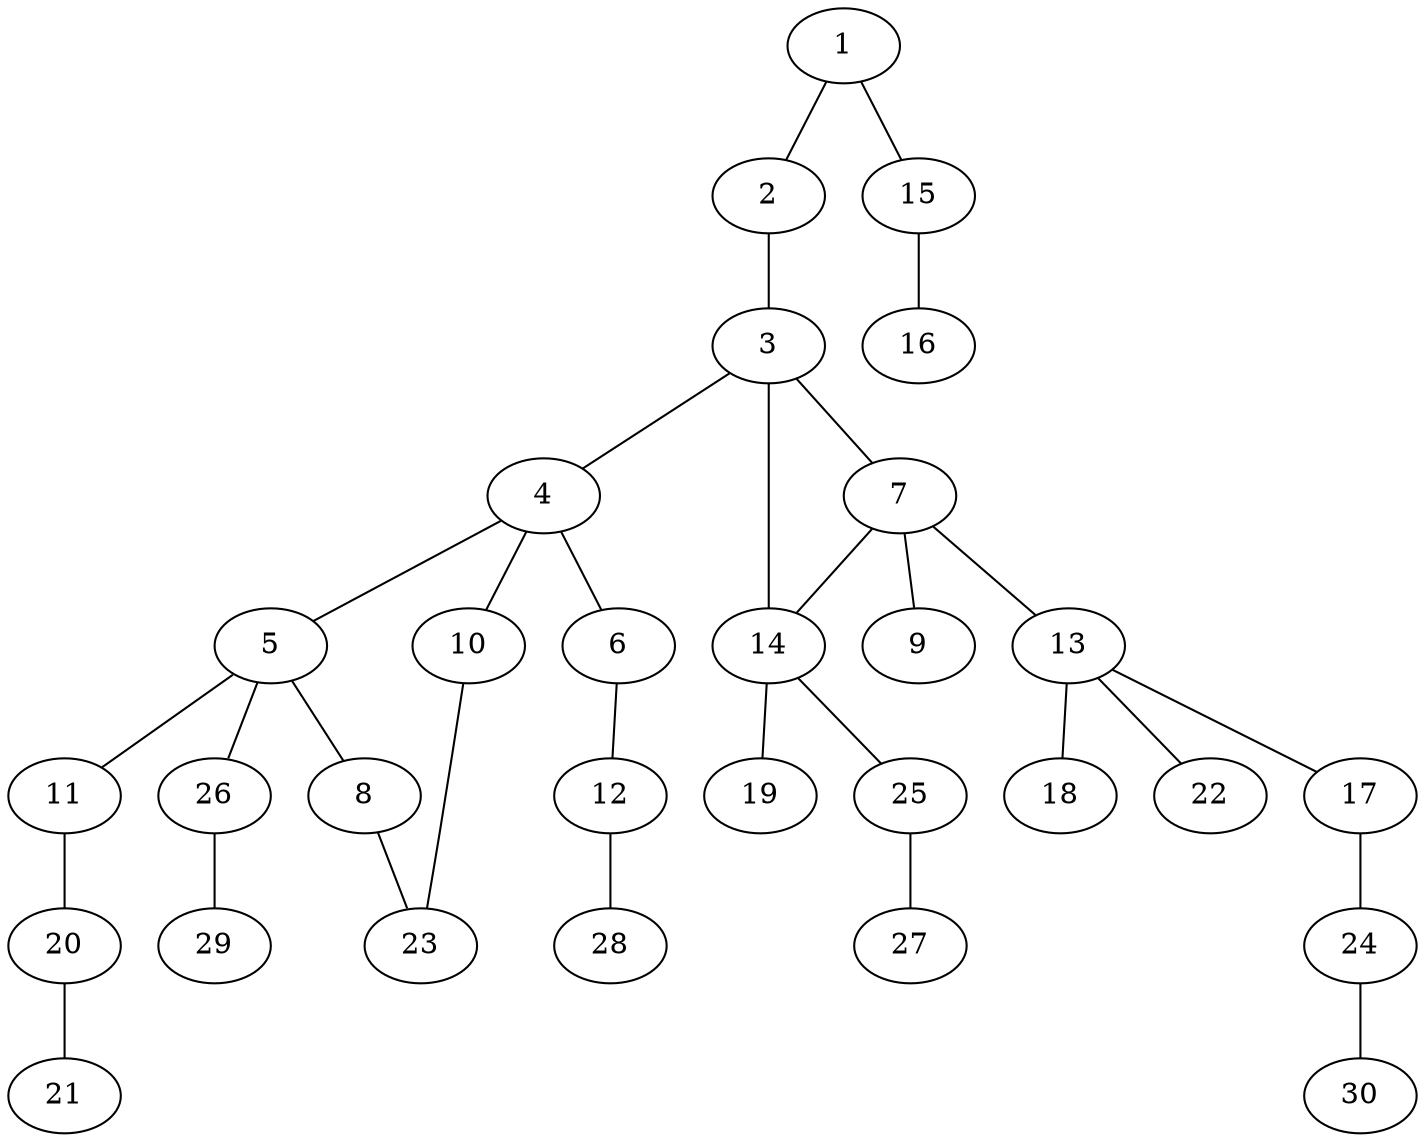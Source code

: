 graph graphname {1--2
1--15
2--3
3--4
3--7
3--14
4--5
4--6
4--10
5--8
5--11
5--26
6--12
7--9
7--13
7--14
8--23
10--23
11--20
12--28
13--17
13--18
13--22
14--19
14--25
15--16
17--24
20--21
24--30
25--27
26--29
}